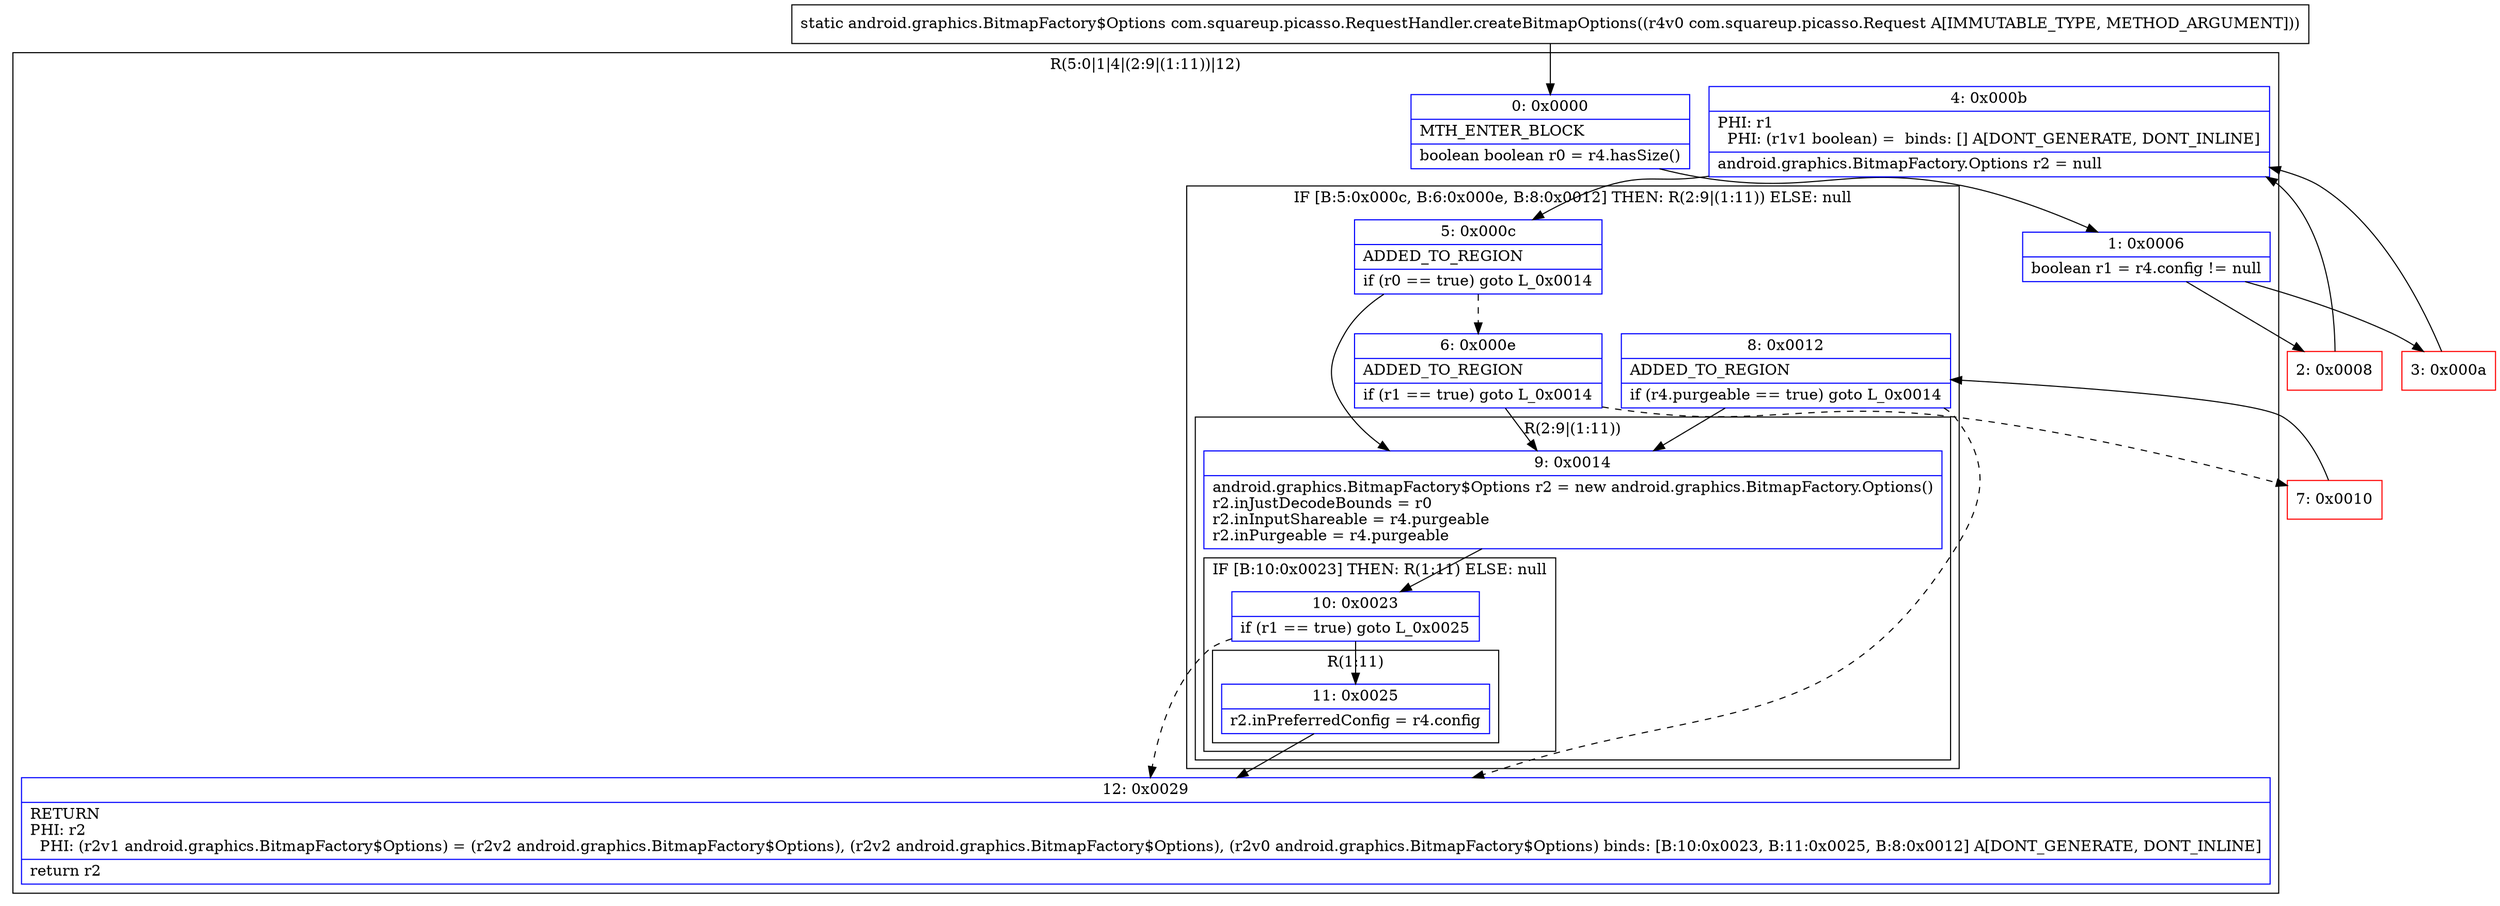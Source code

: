 digraph "CFG forcom.squareup.picasso.RequestHandler.createBitmapOptions(Lcom\/squareup\/picasso\/Request;)Landroid\/graphics\/BitmapFactory$Options;" {
subgraph cluster_Region_226936701 {
label = "R(5:0|1|4|(2:9|(1:11))|12)";
node [shape=record,color=blue];
Node_0 [shape=record,label="{0\:\ 0x0000|MTH_ENTER_BLOCK\l|boolean boolean r0 = r4.hasSize()\l}"];
Node_1 [shape=record,label="{1\:\ 0x0006|boolean r1 = r4.config != null\l}"];
Node_4 [shape=record,label="{4\:\ 0x000b|PHI: r1 \l  PHI: (r1v1 boolean) =  binds: [] A[DONT_GENERATE, DONT_INLINE]\l|android.graphics.BitmapFactory.Options r2 = null\l}"];
subgraph cluster_IfRegion_172869723 {
label = "IF [B:5:0x000c, B:6:0x000e, B:8:0x0012] THEN: R(2:9|(1:11)) ELSE: null";
node [shape=record,color=blue];
Node_5 [shape=record,label="{5\:\ 0x000c|ADDED_TO_REGION\l|if (r0 == true) goto L_0x0014\l}"];
Node_6 [shape=record,label="{6\:\ 0x000e|ADDED_TO_REGION\l|if (r1 == true) goto L_0x0014\l}"];
Node_8 [shape=record,label="{8\:\ 0x0012|ADDED_TO_REGION\l|if (r4.purgeable == true) goto L_0x0014\l}"];
subgraph cluster_Region_20938852 {
label = "R(2:9|(1:11))";
node [shape=record,color=blue];
Node_9 [shape=record,label="{9\:\ 0x0014|android.graphics.BitmapFactory$Options r2 = new android.graphics.BitmapFactory.Options()\lr2.inJustDecodeBounds = r0\lr2.inInputShareable = r4.purgeable\lr2.inPurgeable = r4.purgeable\l}"];
subgraph cluster_IfRegion_18527761 {
label = "IF [B:10:0x0023] THEN: R(1:11) ELSE: null";
node [shape=record,color=blue];
Node_10 [shape=record,label="{10\:\ 0x0023|if (r1 == true) goto L_0x0025\l}"];
subgraph cluster_Region_983311456 {
label = "R(1:11)";
node [shape=record,color=blue];
Node_11 [shape=record,label="{11\:\ 0x0025|r2.inPreferredConfig = r4.config\l}"];
}
}
}
}
Node_12 [shape=record,label="{12\:\ 0x0029|RETURN\lPHI: r2 \l  PHI: (r2v1 android.graphics.BitmapFactory$Options) = (r2v2 android.graphics.BitmapFactory$Options), (r2v2 android.graphics.BitmapFactory$Options), (r2v0 android.graphics.BitmapFactory$Options) binds: [B:10:0x0023, B:11:0x0025, B:8:0x0012] A[DONT_GENERATE, DONT_INLINE]\l|return r2\l}"];
}
Node_2 [shape=record,color=red,label="{2\:\ 0x0008}"];
Node_3 [shape=record,color=red,label="{3\:\ 0x000a}"];
Node_7 [shape=record,color=red,label="{7\:\ 0x0010}"];
MethodNode[shape=record,label="{static android.graphics.BitmapFactory$Options com.squareup.picasso.RequestHandler.createBitmapOptions((r4v0 com.squareup.picasso.Request A[IMMUTABLE_TYPE, METHOD_ARGUMENT])) }"];
MethodNode -> Node_0;
Node_0 -> Node_1;
Node_1 -> Node_2;
Node_1 -> Node_3;
Node_4 -> Node_5;
Node_5 -> Node_6[style=dashed];
Node_5 -> Node_9;
Node_6 -> Node_7[style=dashed];
Node_6 -> Node_9;
Node_8 -> Node_9;
Node_8 -> Node_12[style=dashed];
Node_9 -> Node_10;
Node_10 -> Node_11;
Node_10 -> Node_12[style=dashed];
Node_11 -> Node_12;
Node_2 -> Node_4;
Node_3 -> Node_4;
Node_7 -> Node_8;
}

